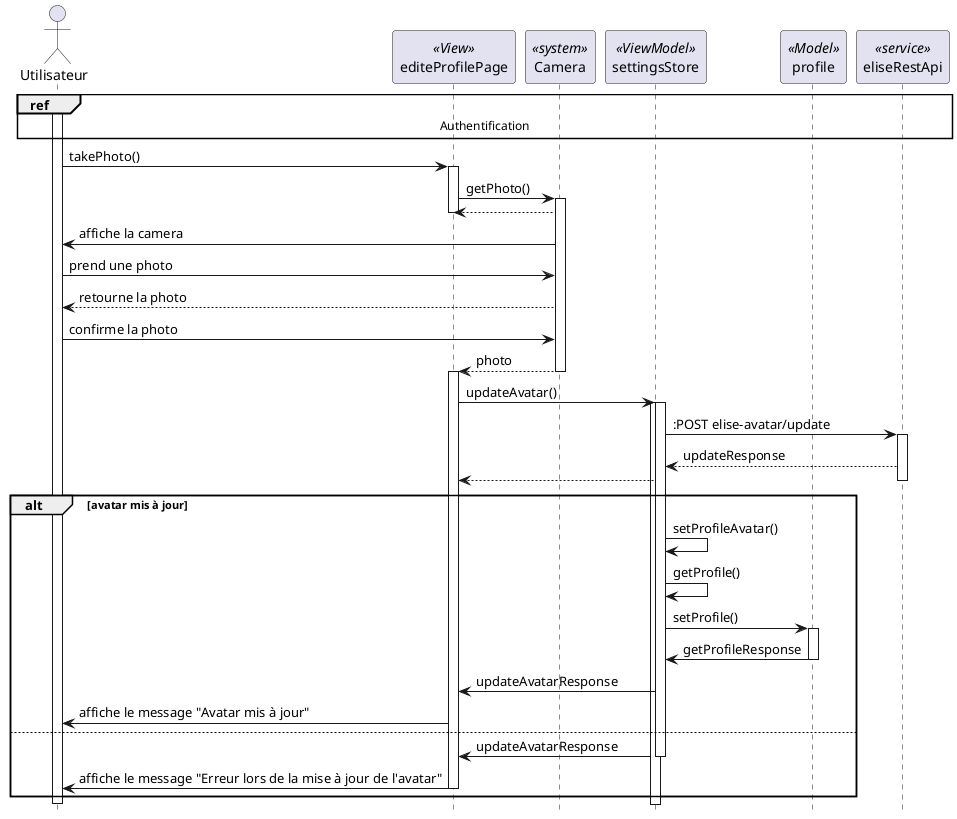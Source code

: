 @startuml sequence_annuler_absence

hide footbox


actor "Utilisateur" as user
participant "editeProfilePage" as editeProfilePage << View >>
participant "Camera" as camera << system >>
participant "settingsStore" as settingsStore << ViewModel >>
participant "profile" as profile << Model >>
participant "eliseRestApi" as eliseRestApi << service >>

ref over user,editeProfilePage,eliseRestApi,profile,settingsStore : Authentification

activate user
user -> editeProfilePage : takePhoto()
activate editeProfilePage
editeProfilePage -> camera : getPhoto()
activate camera
camera --> editeProfilePage 
deactivate editeProfilePage
camera -> user : affiche la camera
user -> camera : prend une photo
camera --> user : retourne la photo
user -> camera : confirme la photo
camera --> editeProfilePage : photo
deactivate camera
activate editeProfilePage
editeProfilePage -> settingsStore : updateAvatar()
activate settingsStore
activate settingsStore
settingsStore -> eliseRestApi : :POST elise-avatar/update 
activate eliseRestApi
eliseRestApi --> settingsStore : updateResponse
settingsStore --> editeProfilePage 
deactivate eliseRestApi
alt avatar mis à jour
settingsStore -> settingsStore : setProfileAvatar()
settingsStore -> settingsStore : getProfile()
settingsStore -> profile : setProfile()
activate profile
profile -> settingsStore : getProfileResponse
deactivate profile
settingsStore -> editeProfilePage : updateAvatarResponse
editeProfilePage -> user : affiche le message "Avatar mis à jour"
else
settingsStore -> editeProfilePage : updateAvatarResponse
deactivate settingsStore
editeProfilePage -> user : affiche le message "Erreur lors de la mise à jour de l'avatar"
deactivate editeProfilePage
end
deactivate user
 